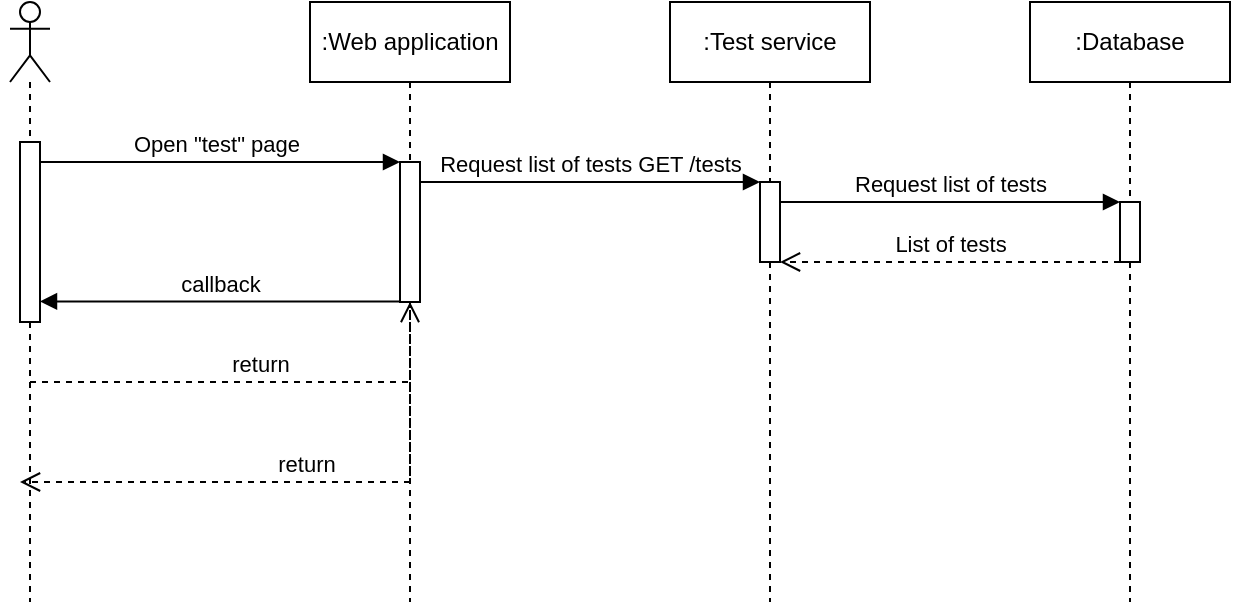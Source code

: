 <mxfile version="24.8.3">
  <diagram name="Page-1" id="2YBvvXClWsGukQMizWep">
    <mxGraphModel dx="640" dy="267" grid="1" gridSize="10" guides="1" tooltips="1" connect="1" arrows="1" fold="1" page="1" pageScale="1" pageWidth="850" pageHeight="1100" math="0" shadow="0">
      <root>
        <mxCell id="0" />
        <mxCell id="1" parent="0" />
        <mxCell id="aM9ryv3xv72pqoxQDRHE-5" value=":Web application" style="shape=umlLifeline;perimeter=lifelinePerimeter;whiteSpace=wrap;html=1;container=0;dropTarget=0;collapsible=0;recursiveResize=0;outlineConnect=0;portConstraint=eastwest;newEdgeStyle={&quot;edgeStyle&quot;:&quot;elbowEdgeStyle&quot;,&quot;elbow&quot;:&quot;vertical&quot;,&quot;curved&quot;:0,&quot;rounded&quot;:0};" parent="1" vertex="1">
          <mxGeometry x="220" y="40" width="100" height="300" as="geometry" />
        </mxCell>
        <mxCell id="aM9ryv3xv72pqoxQDRHE-6" value="" style="html=1;points=[];perimeter=orthogonalPerimeter;outlineConnect=0;targetShapes=umlLifeline;portConstraint=eastwest;newEdgeStyle={&quot;edgeStyle&quot;:&quot;elbowEdgeStyle&quot;,&quot;elbow&quot;:&quot;vertical&quot;,&quot;curved&quot;:0,&quot;rounded&quot;:0};" parent="aM9ryv3xv72pqoxQDRHE-5" vertex="1">
          <mxGeometry x="45" y="80" width="10" height="70" as="geometry" />
        </mxCell>
        <mxCell id="aM9ryv3xv72pqoxQDRHE-7" value="Open &quot;test&quot; page" style="html=1;verticalAlign=bottom;endArrow=block;edgeStyle=elbowEdgeStyle;elbow=vertical;curved=0;rounded=0;" parent="1" source="39v9czoNlQf4BttYvMbY-2" target="aM9ryv3xv72pqoxQDRHE-6" edge="1">
          <mxGeometry relative="1" as="geometry">
            <mxPoint x="75" y="120" as="sourcePoint" />
            <Array as="points">
              <mxPoint x="180" y="120" />
            </Array>
          </mxGeometry>
        </mxCell>
        <mxCell id="aM9ryv3xv72pqoxQDRHE-8" value="return" style="html=1;verticalAlign=bottom;endArrow=open;dashed=1;endSize=8;edgeStyle=elbowEdgeStyle;elbow=vertical;curved=0;rounded=0;" parent="1" source="aM9ryv3xv72pqoxQDRHE-6" edge="1">
          <mxGeometry relative="1" as="geometry">
            <mxPoint x="75" y="280" as="targetPoint" />
            <Array as="points">
              <mxPoint x="190" y="280" />
            </Array>
          </mxGeometry>
        </mxCell>
        <mxCell id="aM9ryv3xv72pqoxQDRHE-9" value="callback" style="html=1;verticalAlign=bottom;endArrow=block;edgeStyle=elbowEdgeStyle;elbow=vertical;curved=0;rounded=0;" parent="1" target="39v9czoNlQf4BttYvMbY-6" edge="1">
          <mxGeometry relative="1" as="geometry">
            <mxPoint x="265" y="189.71" as="sourcePoint" />
            <Array as="points">
              <mxPoint x="190" y="189.71" />
            </Array>
            <mxPoint x="80" y="189.71" as="targetPoint" />
          </mxGeometry>
        </mxCell>
        <mxCell id="aM9ryv3xv72pqoxQDRHE-10" value="return" style="html=1;verticalAlign=bottom;endArrow=open;dashed=1;endSize=8;edgeStyle=elbowEdgeStyle;elbow=vertical;curved=0;rounded=0;" parent="1" target="aM9ryv3xv72pqoxQDRHE-6" edge="1">
          <mxGeometry relative="1" as="geometry">
            <mxPoint x="175" y="235" as="targetPoint" />
            <Array as="points">
              <mxPoint x="180" y="230" />
            </Array>
            <mxPoint x="80" y="230" as="sourcePoint" />
          </mxGeometry>
        </mxCell>
        <mxCell id="44KCodyNKhrzIwBNRvy1-4" value=":Database" style="shape=umlLifeline;perimeter=lifelinePerimeter;whiteSpace=wrap;html=1;container=0;dropTarget=0;collapsible=0;recursiveResize=0;outlineConnect=0;portConstraint=eastwest;newEdgeStyle={&quot;edgeStyle&quot;:&quot;elbowEdgeStyle&quot;,&quot;elbow&quot;:&quot;vertical&quot;,&quot;curved&quot;:0,&quot;rounded&quot;:0};" parent="1" vertex="1">
          <mxGeometry x="580" y="40" width="100" height="300" as="geometry" />
        </mxCell>
        <mxCell id="44KCodyNKhrzIwBNRvy1-5" value="" style="html=1;points=[];perimeter=orthogonalPerimeter;outlineConnect=0;targetShapes=umlLifeline;portConstraint=eastwest;newEdgeStyle={&quot;edgeStyle&quot;:&quot;elbowEdgeStyle&quot;,&quot;elbow&quot;:&quot;vertical&quot;,&quot;curved&quot;:0,&quot;rounded&quot;:0};" parent="44KCodyNKhrzIwBNRvy1-4" vertex="1">
          <mxGeometry x="45" y="100" width="10" height="30" as="geometry" />
        </mxCell>
        <mxCell id="44KCodyNKhrzIwBNRvy1-6" value=":Test service" style="shape=umlLifeline;perimeter=lifelinePerimeter;whiteSpace=wrap;html=1;container=0;dropTarget=0;collapsible=0;recursiveResize=0;outlineConnect=0;portConstraint=eastwest;newEdgeStyle={&quot;edgeStyle&quot;:&quot;elbowEdgeStyle&quot;,&quot;elbow&quot;:&quot;vertical&quot;,&quot;curved&quot;:0,&quot;rounded&quot;:0};" parent="1" vertex="1">
          <mxGeometry x="400" y="40" width="100" height="300" as="geometry" />
        </mxCell>
        <mxCell id="44KCodyNKhrzIwBNRvy1-7" value="" style="html=1;points=[];perimeter=orthogonalPerimeter;outlineConnect=0;targetShapes=umlLifeline;portConstraint=eastwest;newEdgeStyle={&quot;edgeStyle&quot;:&quot;elbowEdgeStyle&quot;,&quot;elbow&quot;:&quot;vertical&quot;,&quot;curved&quot;:0,&quot;rounded&quot;:0};" parent="44KCodyNKhrzIwBNRvy1-6" vertex="1">
          <mxGeometry x="45" y="90" width="10" height="40" as="geometry" />
        </mxCell>
        <mxCell id="39v9czoNlQf4BttYvMbY-2" value="" style="shape=umlLifeline;perimeter=lifelinePerimeter;whiteSpace=wrap;html=1;container=1;dropTarget=0;collapsible=0;recursiveResize=0;outlineConnect=0;portConstraint=eastwest;newEdgeStyle={&quot;curved&quot;:0,&quot;rounded&quot;:0};participant=umlActor;" vertex="1" parent="1">
          <mxGeometry x="70" y="40" width="20" height="300" as="geometry" />
        </mxCell>
        <mxCell id="39v9czoNlQf4BttYvMbY-6" value="" style="html=1;points=[];perimeter=orthogonalPerimeter;outlineConnect=0;targetShapes=umlLifeline;portConstraint=eastwest;newEdgeStyle={&quot;edgeStyle&quot;:&quot;elbowEdgeStyle&quot;,&quot;elbow&quot;:&quot;vertical&quot;,&quot;curved&quot;:0,&quot;rounded&quot;:0};" vertex="1" parent="39v9czoNlQf4BttYvMbY-2">
          <mxGeometry x="5" y="70" width="10" height="90" as="geometry" />
        </mxCell>
        <mxCell id="39v9czoNlQf4BttYvMbY-3" value="Request list of tests GET /tests" style="html=1;verticalAlign=bottom;endArrow=block;edgeStyle=elbowEdgeStyle;elbow=vertical;curved=0;rounded=0;" edge="1" parent="1">
          <mxGeometry relative="1" as="geometry">
            <mxPoint x="275" y="130" as="sourcePoint" />
            <Array as="points">
              <mxPoint x="385" y="130" />
            </Array>
            <mxPoint x="445" y="130" as="targetPoint" />
          </mxGeometry>
        </mxCell>
        <mxCell id="39v9czoNlQf4BttYvMbY-4" value="Request list of tests" style="html=1;verticalAlign=bottom;endArrow=block;edgeStyle=elbowEdgeStyle;elbow=vertical;curved=0;rounded=0;" edge="1" parent="1" source="44KCodyNKhrzIwBNRvy1-7" target="44KCodyNKhrzIwBNRvy1-5">
          <mxGeometry relative="1" as="geometry">
            <mxPoint x="460" y="140" as="sourcePoint" />
            <Array as="points">
              <mxPoint x="560" y="140" />
            </Array>
            <mxPoint x="620" y="140" as="targetPoint" />
          </mxGeometry>
        </mxCell>
        <mxCell id="39v9czoNlQf4BttYvMbY-5" value="List of tests" style="html=1;verticalAlign=bottom;endArrow=open;dashed=1;endSize=8;curved=0;rounded=0;" edge="1" parent="1">
          <mxGeometry relative="1" as="geometry">
            <mxPoint x="625" y="170" as="sourcePoint" />
            <mxPoint x="455" y="170" as="targetPoint" />
          </mxGeometry>
        </mxCell>
      </root>
    </mxGraphModel>
  </diagram>
</mxfile>
